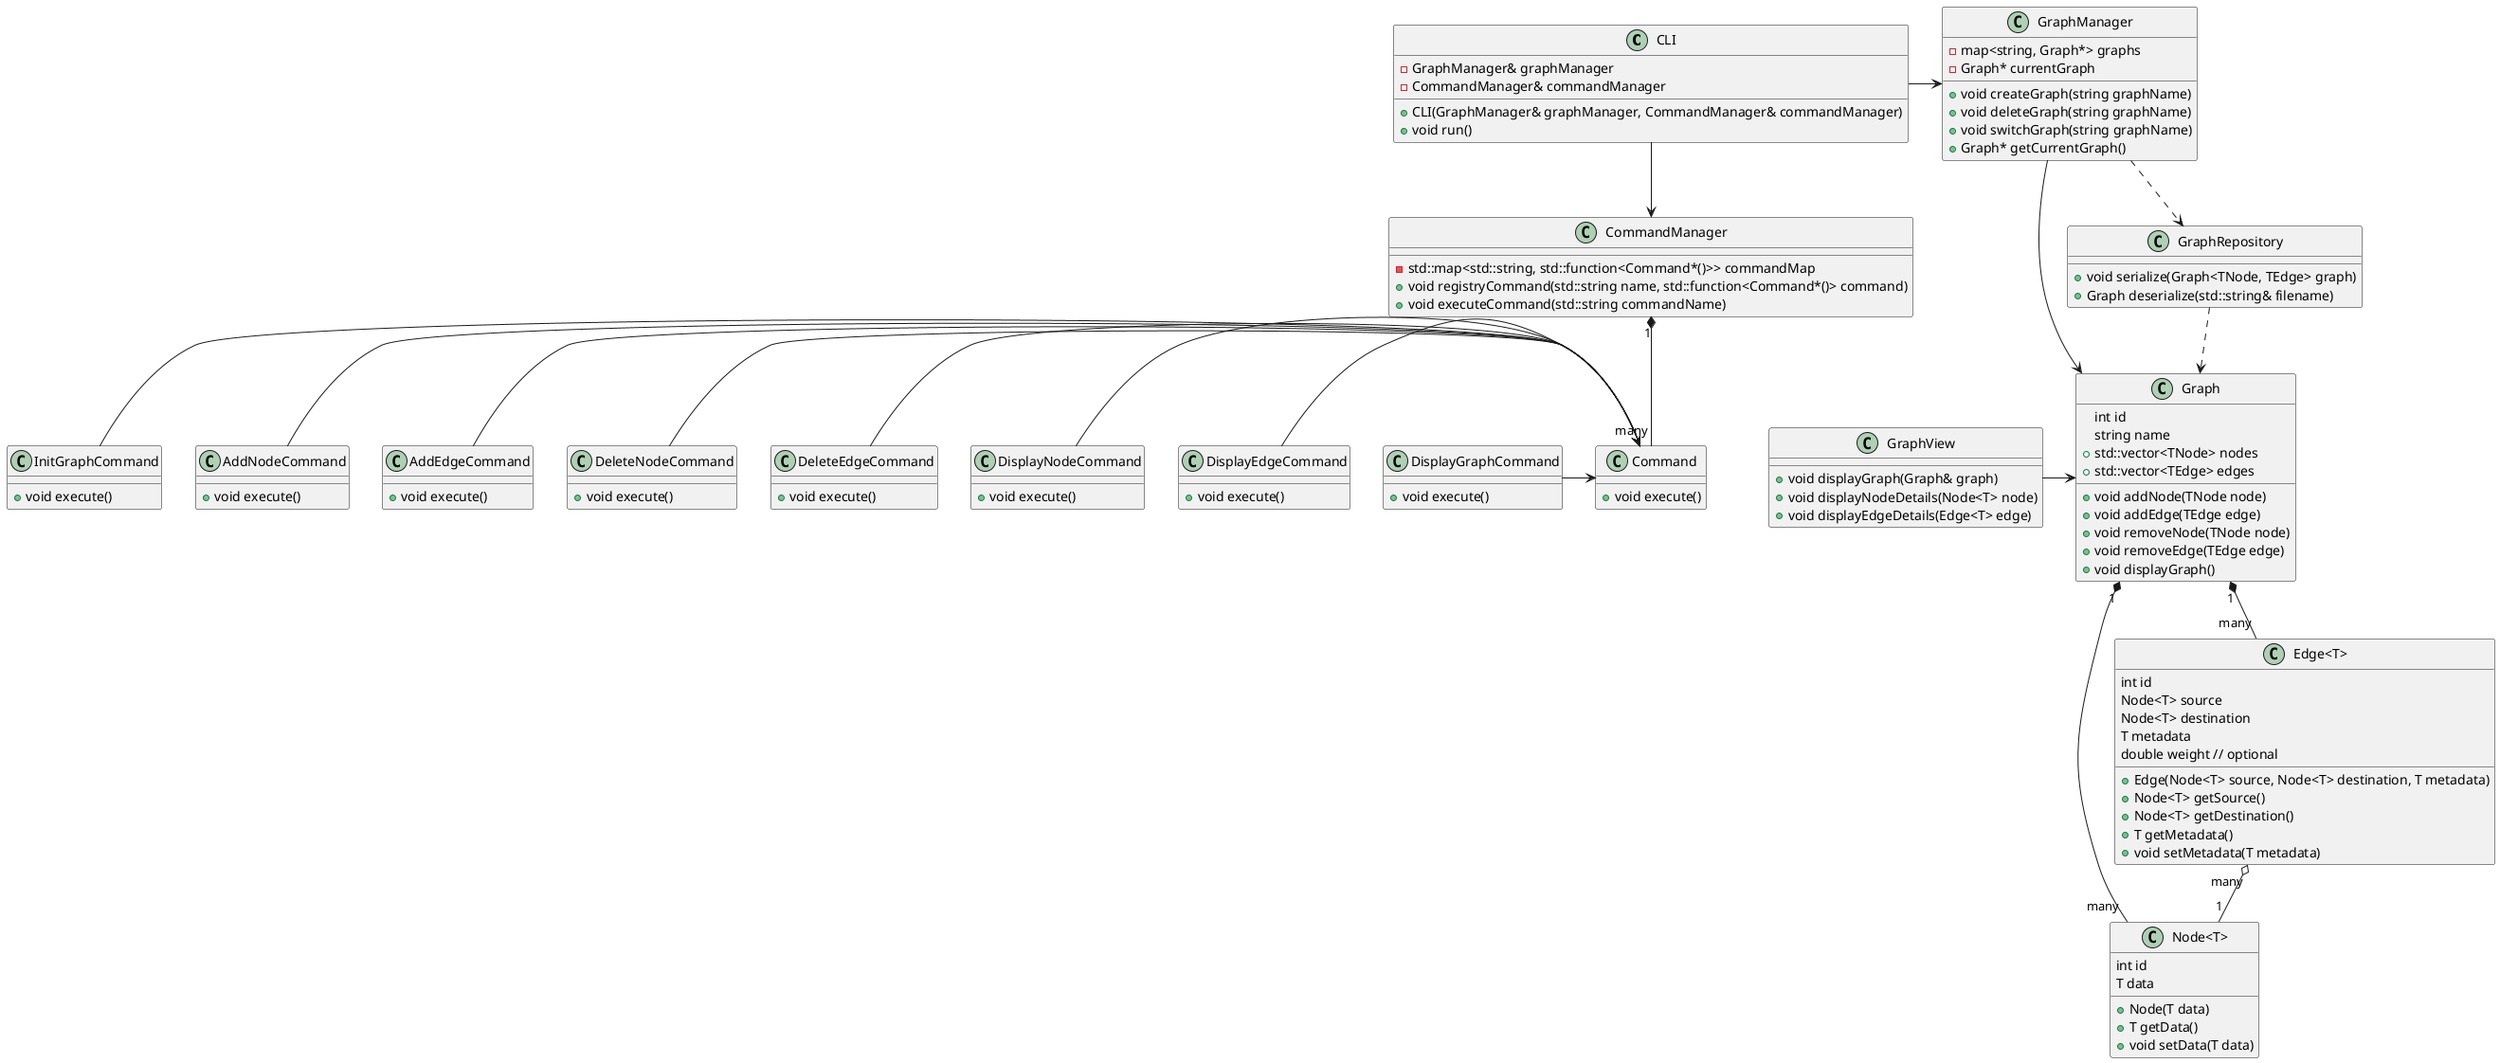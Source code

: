 @startuml
class CLI {
    -GraphManager& graphManager
    -CommandManager& commandManager
    +CLI(GraphManager& graphManager, CommandManager& commandManager)
    +void run()
}

CLI -> GraphManager
CLI --> CommandManager

class CommandManager {
    - std::map<std::string, std::function<Command*()>> commandMap
    + void registryCommand(std::string name, std::function<Command*()> command)
    + void executeCommand(std::string commandName)
}

class Command {
    + void execute()
}

class InitGraphCommand{
    + void execute()
}

class AddNodeCommand{
    + void execute()
}

class AddEdgeCommand{
    + void execute()
}

class DeleteNodeCommand{
    + void execute()
}

class DeleteEdgeCommand{
    + void execute()
}

class DisplayNodeCommand{
    + void execute()
}

class DisplayEdgeCommand{
    + void execute()
}

class DisplayGraphCommand{
    + void execute()
}

InitGraphCommand -> Command
AddNodeCommand -> Command
AddEdgeCommand -> Command
DeleteNodeCommand -> Command
DeleteEdgeCommand -> Command
DisplayNodeCommand -> Command
DisplayEdgeCommand -> Command
DisplayGraphCommand -> Command


class GraphManager {
    -map<string, Graph*> graphs
    -Graph* currentGraph
    +void createGraph(string graphName)
    +void deleteGraph(string graphName)
    +void switchGraph(string graphName)
    +Graph* getCurrentGraph()
}

GraphManager --> Graph

class Graph {
    int id
    string name
    + std::vector<TNode> nodes
    + std::vector<TEdge> edges
    + void addNode(TNode node)
    + void addEdge(TEdge edge)
    + void removeNode(TNode node)
    + void removeEdge(TEdge edge)
    + void displayGraph()
}

class "Node<T>" {
      int id
      T data
    + Node(T data)
    + T getData()
    + void setData(T data)
}

class "Edge<T>" {
      int id
      Node<T> source
      Node<T> destination
      T metadata
      double weight // optional
    + Edge(Node<T> source, Node<T> destination, T metadata)
    + Node<T> getSource()
    + Node<T> getDestination()
    + T getMetadata()
    + void setMetadata(T metadata)
}

class GraphRepository {
    + void serialize(Graph<TNode, TEdge> graph)
    + Graph deserialize(std::string& filename)
}

class GraphView {
    + void displayGraph(Graph& graph)
    + void displayNodeDetails(Node<T> node)
    + void displayEdgeDetails(Edge<T> edge)
}

Graph "1" *-- "many" "Node<T>"
Graph "1" *-- "many" "Edge<T>"
"Edge<T>" "many" o-- "1" "Node<T>"

GraphRepository ..> "Graph"
GraphManager ..> "GraphRepository"

GraphView -> Graph

CommandManager "1" *-- "many" "Command"


' patterns:
' 1) Service layer - CommandManager implements the pattern because it acts as an intermediary between the user interface (in this case, the CLI) and the core business logic (represented by the commands and graph operations)
' 2) Facade - CLI providing a unified interface to the underlying subsystems like CommandManager
' 3) Factory Method - CommandManager provide the REGISTER_COMMAND macro simplifies the process of registering commands with their creators, making the system more flexible and extensible by allowing new commands to be added without modifying existing code.
' 4) Plugin - Command provide method execute() to implement new command and next register this in CommandManager. It allows to provide new commands which user requires.
' 5) Repository - GraphRepository persist graph as file for next use in RAG system.
' +6) Metadata Mapping - The Edge class can use metaprogramming to implement weights, which helps determine the strength of the relationship between pieces of information, enabling more efficient analysis and processing
' 7) MVC - Graph, GraphManaged, GraphView, CLI - basic application architect for code readability.
' + 8) Foreign Key Mapping - The Edge class contains a reference to the Node class to establish dependencies between the data.
' 9) Serialized LOB - GraphRepository can persist and upload graph as single file to simply process of sharing data between applications.
' 10) Application Controller - CommandManager control execution of all incoming commands as a gateway.
' 11) Data Transfer Object - GraphRepository can generate file to transfer graph tp another application as llama-index for generate index for RAG.
' 12) Registry - CommandManager allow registry new method to extend application.
' 13) Value Object - Command classes can be identified by name but not id.
' 14) Special Case -  GraphManage has special case when graph is not initialized or uploaded by user.

@enduml
